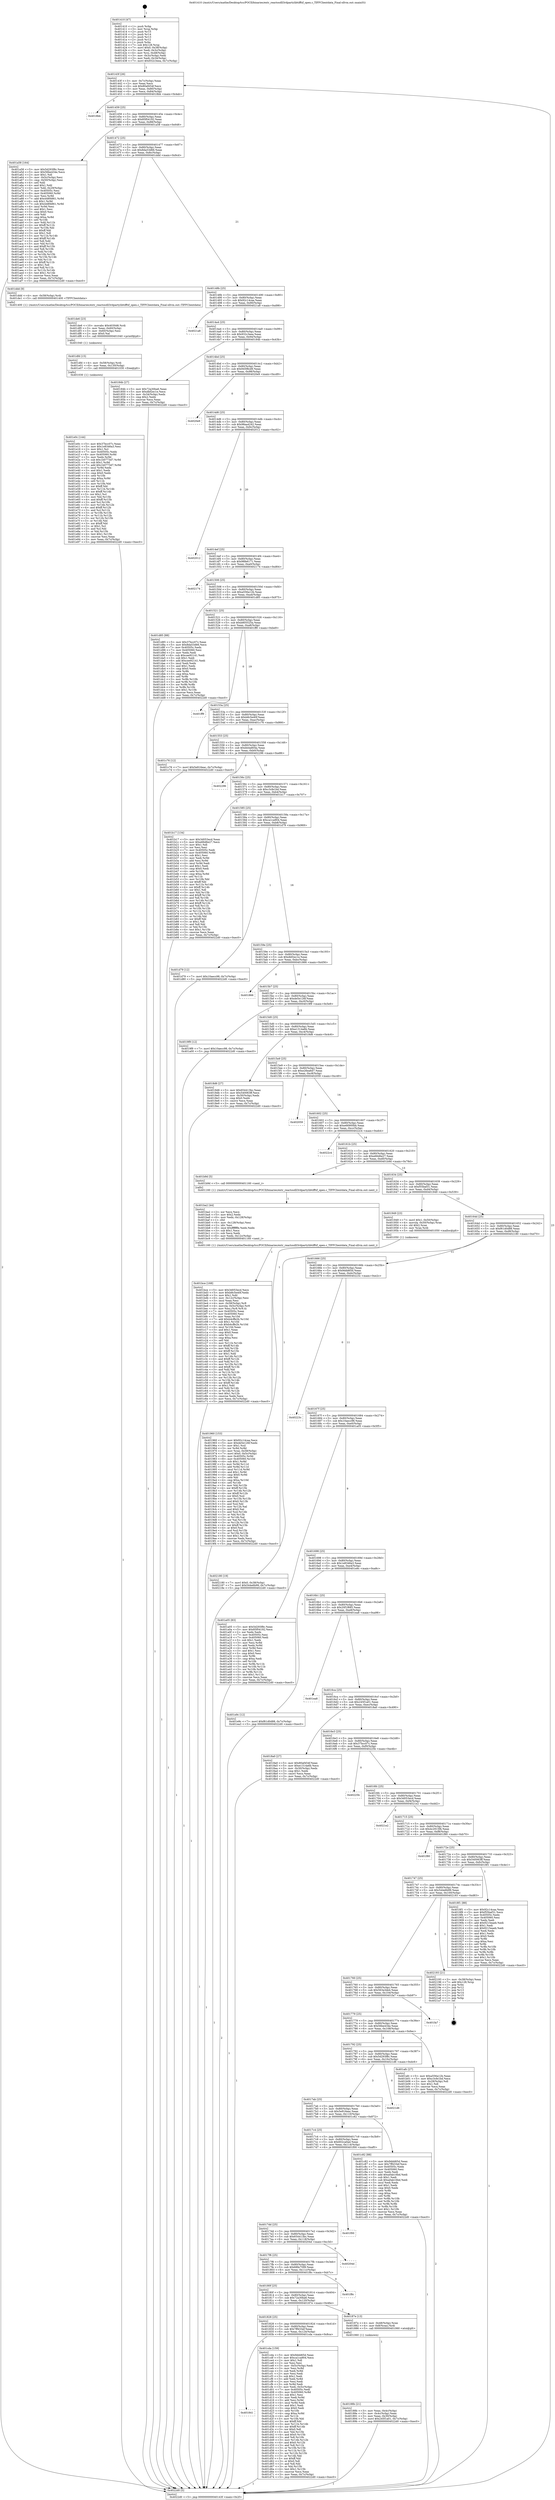 digraph "0x401410" {
  label = "0x401410 (/mnt/c/Users/mathe/Desktop/tcc/POCII/binaries/extr_reactosdll3rdpartylibtifftif_open.c_TIFFClientdata_Final-ollvm.out::main(0))"
  labelloc = "t"
  node[shape=record]

  Entry [label="",width=0.3,height=0.3,shape=circle,fillcolor=black,style=filled]
  "0x40143f" [label="{
     0x40143f [26]\l
     | [instrs]\l
     &nbsp;&nbsp;0x40143f \<+3\>: mov -0x7c(%rbp),%eax\l
     &nbsp;&nbsp;0x401442 \<+2\>: mov %eax,%ecx\l
     &nbsp;&nbsp;0x401444 \<+6\>: sub $0x80af454f,%ecx\l
     &nbsp;&nbsp;0x40144a \<+3\>: mov %eax,-0x80(%rbp)\l
     &nbsp;&nbsp;0x40144d \<+6\>: mov %ecx,-0x84(%rbp)\l
     &nbsp;&nbsp;0x401453 \<+6\>: je 00000000004018bb \<main+0x4ab\>\l
  }"]
  "0x4018bb" [label="{
     0x4018bb\l
  }", style=dashed]
  "0x401459" [label="{
     0x401459 [25]\l
     | [instrs]\l
     &nbsp;&nbsp;0x401459 \<+5\>: jmp 000000000040145e \<main+0x4e\>\l
     &nbsp;&nbsp;0x40145e \<+3\>: mov -0x80(%rbp),%eax\l
     &nbsp;&nbsp;0x401461 \<+5\>: sub $0x85f04192,%eax\l
     &nbsp;&nbsp;0x401466 \<+6\>: mov %eax,-0x88(%rbp)\l
     &nbsp;&nbsp;0x40146c \<+6\>: je 0000000000401a58 \<main+0x648\>\l
  }"]
  Exit [label="",width=0.3,height=0.3,shape=circle,fillcolor=black,style=filled,peripheries=2]
  "0x401a58" [label="{
     0x401a58 [164]\l
     | [instrs]\l
     &nbsp;&nbsp;0x401a58 \<+5\>: mov $0x5d293f8c,%eax\l
     &nbsp;&nbsp;0x401a5d \<+5\>: mov $0x56be434e,%ecx\l
     &nbsp;&nbsp;0x401a62 \<+2\>: mov $0x1,%dl\l
     &nbsp;&nbsp;0x401a64 \<+3\>: mov -0x5c(%rbp),%esi\l
     &nbsp;&nbsp;0x401a67 \<+3\>: cmp -0x50(%rbp),%esi\l
     &nbsp;&nbsp;0x401a6a \<+4\>: setl %dil\l
     &nbsp;&nbsp;0x401a6e \<+4\>: and $0x1,%dil\l
     &nbsp;&nbsp;0x401a72 \<+4\>: mov %dil,-0x29(%rbp)\l
     &nbsp;&nbsp;0x401a76 \<+7\>: mov 0x40505c,%esi\l
     &nbsp;&nbsp;0x401a7d \<+8\>: mov 0x405060,%r8d\l
     &nbsp;&nbsp;0x401a85 \<+3\>: mov %esi,%r9d\l
     &nbsp;&nbsp;0x401a88 \<+7\>: add $0x448f4861,%r9d\l
     &nbsp;&nbsp;0x401a8f \<+4\>: sub $0x1,%r9d\l
     &nbsp;&nbsp;0x401a93 \<+7\>: sub $0x448f4861,%r9d\l
     &nbsp;&nbsp;0x401a9a \<+4\>: imul %r9d,%esi\l
     &nbsp;&nbsp;0x401a9e \<+3\>: and $0x1,%esi\l
     &nbsp;&nbsp;0x401aa1 \<+3\>: cmp $0x0,%esi\l
     &nbsp;&nbsp;0x401aa4 \<+4\>: sete %dil\l
     &nbsp;&nbsp;0x401aa8 \<+4\>: cmp $0xa,%r8d\l
     &nbsp;&nbsp;0x401aac \<+4\>: setl %r10b\l
     &nbsp;&nbsp;0x401ab0 \<+3\>: mov %dil,%r11b\l
     &nbsp;&nbsp;0x401ab3 \<+4\>: xor $0xff,%r11b\l
     &nbsp;&nbsp;0x401ab7 \<+3\>: mov %r10b,%bl\l
     &nbsp;&nbsp;0x401aba \<+3\>: xor $0xff,%bl\l
     &nbsp;&nbsp;0x401abd \<+3\>: xor $0x1,%dl\l
     &nbsp;&nbsp;0x401ac0 \<+3\>: mov %r11b,%r14b\l
     &nbsp;&nbsp;0x401ac3 \<+4\>: and $0xff,%r14b\l
     &nbsp;&nbsp;0x401ac7 \<+3\>: and %dl,%dil\l
     &nbsp;&nbsp;0x401aca \<+3\>: mov %bl,%r15b\l
     &nbsp;&nbsp;0x401acd \<+4\>: and $0xff,%r15b\l
     &nbsp;&nbsp;0x401ad1 \<+3\>: and %dl,%r10b\l
     &nbsp;&nbsp;0x401ad4 \<+3\>: or %dil,%r14b\l
     &nbsp;&nbsp;0x401ad7 \<+3\>: or %r10b,%r15b\l
     &nbsp;&nbsp;0x401ada \<+3\>: xor %r15b,%r14b\l
     &nbsp;&nbsp;0x401add \<+3\>: or %bl,%r11b\l
     &nbsp;&nbsp;0x401ae0 \<+4\>: xor $0xff,%r11b\l
     &nbsp;&nbsp;0x401ae4 \<+3\>: or $0x1,%dl\l
     &nbsp;&nbsp;0x401ae7 \<+3\>: and %dl,%r11b\l
     &nbsp;&nbsp;0x401aea \<+3\>: or %r11b,%r14b\l
     &nbsp;&nbsp;0x401aed \<+4\>: test $0x1,%r14b\l
     &nbsp;&nbsp;0x401af1 \<+3\>: cmovne %ecx,%eax\l
     &nbsp;&nbsp;0x401af4 \<+3\>: mov %eax,-0x7c(%rbp)\l
     &nbsp;&nbsp;0x401af7 \<+5\>: jmp 00000000004022d0 \<main+0xec0\>\l
  }"]
  "0x401472" [label="{
     0x401472 [25]\l
     | [instrs]\l
     &nbsp;&nbsp;0x401472 \<+5\>: jmp 0000000000401477 \<main+0x67\>\l
     &nbsp;&nbsp;0x401477 \<+3\>: mov -0x80(%rbp),%eax\l
     &nbsp;&nbsp;0x40147a \<+5\>: sub $0x8da53d66,%eax\l
     &nbsp;&nbsp;0x40147f \<+6\>: mov %eax,-0x8c(%rbp)\l
     &nbsp;&nbsp;0x401485 \<+6\>: je 0000000000401ddd \<main+0x9cd\>\l
  }"]
  "0x401e0c" [label="{
     0x401e0c [144]\l
     | [instrs]\l
     &nbsp;&nbsp;0x401e0c \<+5\>: mov $0x37bcc07c,%eax\l
     &nbsp;&nbsp;0x401e11 \<+5\>: mov $0x1e8346a3,%esi\l
     &nbsp;&nbsp;0x401e16 \<+2\>: mov $0x1,%cl\l
     &nbsp;&nbsp;0x401e18 \<+7\>: mov 0x40505c,%edx\l
     &nbsp;&nbsp;0x401e1f \<+8\>: mov 0x405060,%r8d\l
     &nbsp;&nbsp;0x401e27 \<+3\>: mov %edx,%r9d\l
     &nbsp;&nbsp;0x401e2a \<+7\>: sub $0x1b0773d7,%r9d\l
     &nbsp;&nbsp;0x401e31 \<+4\>: sub $0x1,%r9d\l
     &nbsp;&nbsp;0x401e35 \<+7\>: add $0x1b0773d7,%r9d\l
     &nbsp;&nbsp;0x401e3c \<+4\>: imul %r9d,%edx\l
     &nbsp;&nbsp;0x401e40 \<+3\>: and $0x1,%edx\l
     &nbsp;&nbsp;0x401e43 \<+3\>: cmp $0x0,%edx\l
     &nbsp;&nbsp;0x401e46 \<+4\>: sete %r10b\l
     &nbsp;&nbsp;0x401e4a \<+4\>: cmp $0xa,%r8d\l
     &nbsp;&nbsp;0x401e4e \<+4\>: setl %r11b\l
     &nbsp;&nbsp;0x401e52 \<+3\>: mov %r10b,%bl\l
     &nbsp;&nbsp;0x401e55 \<+3\>: xor $0xff,%bl\l
     &nbsp;&nbsp;0x401e58 \<+3\>: mov %r11b,%r14b\l
     &nbsp;&nbsp;0x401e5b \<+4\>: xor $0xff,%r14b\l
     &nbsp;&nbsp;0x401e5f \<+3\>: xor $0x1,%cl\l
     &nbsp;&nbsp;0x401e62 \<+3\>: mov %bl,%r15b\l
     &nbsp;&nbsp;0x401e65 \<+4\>: and $0xff,%r15b\l
     &nbsp;&nbsp;0x401e69 \<+3\>: and %cl,%r10b\l
     &nbsp;&nbsp;0x401e6c \<+3\>: mov %r14b,%r12b\l
     &nbsp;&nbsp;0x401e6f \<+4\>: and $0xff,%r12b\l
     &nbsp;&nbsp;0x401e73 \<+3\>: and %cl,%r11b\l
     &nbsp;&nbsp;0x401e76 \<+3\>: or %r10b,%r15b\l
     &nbsp;&nbsp;0x401e79 \<+3\>: or %r11b,%r12b\l
     &nbsp;&nbsp;0x401e7c \<+3\>: xor %r12b,%r15b\l
     &nbsp;&nbsp;0x401e7f \<+3\>: or %r14b,%bl\l
     &nbsp;&nbsp;0x401e82 \<+3\>: xor $0xff,%bl\l
     &nbsp;&nbsp;0x401e85 \<+3\>: or $0x1,%cl\l
     &nbsp;&nbsp;0x401e88 \<+2\>: and %cl,%bl\l
     &nbsp;&nbsp;0x401e8a \<+3\>: or %bl,%r15b\l
     &nbsp;&nbsp;0x401e8d \<+4\>: test $0x1,%r15b\l
     &nbsp;&nbsp;0x401e91 \<+3\>: cmovne %esi,%eax\l
     &nbsp;&nbsp;0x401e94 \<+3\>: mov %eax,-0x7c(%rbp)\l
     &nbsp;&nbsp;0x401e97 \<+5\>: jmp 00000000004022d0 \<main+0xec0\>\l
  }"]
  "0x401ddd" [label="{
     0x401ddd [9]\l
     | [instrs]\l
     &nbsp;&nbsp;0x401ddd \<+4\>: mov -0x58(%rbp),%rdi\l
     &nbsp;&nbsp;0x401de1 \<+5\>: call 0000000000401400 \<TIFFClientdata\>\l
     | [calls]\l
     &nbsp;&nbsp;0x401400 \{1\} (/mnt/c/Users/mathe/Desktop/tcc/POCII/binaries/extr_reactosdll3rdpartylibtifftif_open.c_TIFFClientdata_Final-ollvm.out::TIFFClientdata)\l
  }"]
  "0x40148b" [label="{
     0x40148b [25]\l
     | [instrs]\l
     &nbsp;&nbsp;0x40148b \<+5\>: jmp 0000000000401490 \<main+0x80\>\l
     &nbsp;&nbsp;0x401490 \<+3\>: mov -0x80(%rbp),%eax\l
     &nbsp;&nbsp;0x401493 \<+5\>: sub $0x92c14caa,%eax\l
     &nbsp;&nbsp;0x401498 \<+6\>: mov %eax,-0x90(%rbp)\l
     &nbsp;&nbsp;0x40149e \<+6\>: je 00000000004021a8 \<main+0xd98\>\l
  }"]
  "0x401dfd" [label="{
     0x401dfd [15]\l
     | [instrs]\l
     &nbsp;&nbsp;0x401dfd \<+4\>: mov -0x58(%rbp),%rdi\l
     &nbsp;&nbsp;0x401e01 \<+6\>: mov %eax,-0x130(%rbp)\l
     &nbsp;&nbsp;0x401e07 \<+5\>: call 0000000000401030 \<free@plt\>\l
     | [calls]\l
     &nbsp;&nbsp;0x401030 \{1\} (unknown)\l
  }"]
  "0x4021a8" [label="{
     0x4021a8\l
  }", style=dashed]
  "0x4014a4" [label="{
     0x4014a4 [25]\l
     | [instrs]\l
     &nbsp;&nbsp;0x4014a4 \<+5\>: jmp 00000000004014a9 \<main+0x99\>\l
     &nbsp;&nbsp;0x4014a9 \<+3\>: mov -0x80(%rbp),%eax\l
     &nbsp;&nbsp;0x4014ac \<+5\>: sub $0x932c3eea,%eax\l
     &nbsp;&nbsp;0x4014b1 \<+6\>: mov %eax,-0x94(%rbp)\l
     &nbsp;&nbsp;0x4014b7 \<+6\>: je 000000000040184b \<main+0x43b\>\l
  }"]
  "0x401de6" [label="{
     0x401de6 [23]\l
     | [instrs]\l
     &nbsp;&nbsp;0x401de6 \<+10\>: movabs $0x4030d6,%rdi\l
     &nbsp;&nbsp;0x401df0 \<+3\>: mov %eax,-0x60(%rbp)\l
     &nbsp;&nbsp;0x401df3 \<+3\>: mov -0x60(%rbp),%esi\l
     &nbsp;&nbsp;0x401df6 \<+2\>: mov $0x0,%al\l
     &nbsp;&nbsp;0x401df8 \<+5\>: call 0000000000401040 \<printf@plt\>\l
     | [calls]\l
     &nbsp;&nbsp;0x401040 \{1\} (unknown)\l
  }"]
  "0x40184b" [label="{
     0x40184b [27]\l
     | [instrs]\l
     &nbsp;&nbsp;0x40184b \<+5\>: mov $0x72a30ba6,%eax\l
     &nbsp;&nbsp;0x401850 \<+5\>: mov $0xdbf2ec1e,%ecx\l
     &nbsp;&nbsp;0x401855 \<+3\>: mov -0x34(%rbp),%edx\l
     &nbsp;&nbsp;0x401858 \<+3\>: cmp $0x2,%edx\l
     &nbsp;&nbsp;0x40185b \<+3\>: cmovne %ecx,%eax\l
     &nbsp;&nbsp;0x40185e \<+3\>: mov %eax,-0x7c(%rbp)\l
     &nbsp;&nbsp;0x401861 \<+5\>: jmp 00000000004022d0 \<main+0xec0\>\l
  }"]
  "0x4014bd" [label="{
     0x4014bd [25]\l
     | [instrs]\l
     &nbsp;&nbsp;0x4014bd \<+5\>: jmp 00000000004014c2 \<main+0xb2\>\l
     &nbsp;&nbsp;0x4014c2 \<+3\>: mov -0x80(%rbp),%eax\l
     &nbsp;&nbsp;0x4014c5 \<+5\>: sub $0x945f8cd9,%eax\l
     &nbsp;&nbsp;0x4014ca \<+6\>: mov %eax,-0x98(%rbp)\l
     &nbsp;&nbsp;0x4014d0 \<+6\>: je 00000000004020e9 \<main+0xcd9\>\l
  }"]
  "0x4022d0" [label="{
     0x4022d0 [5]\l
     | [instrs]\l
     &nbsp;&nbsp;0x4022d0 \<+5\>: jmp 000000000040143f \<main+0x2f\>\l
  }"]
  "0x401410" [label="{
     0x401410 [47]\l
     | [instrs]\l
     &nbsp;&nbsp;0x401410 \<+1\>: push %rbp\l
     &nbsp;&nbsp;0x401411 \<+3\>: mov %rsp,%rbp\l
     &nbsp;&nbsp;0x401414 \<+2\>: push %r15\l
     &nbsp;&nbsp;0x401416 \<+2\>: push %r14\l
     &nbsp;&nbsp;0x401418 \<+2\>: push %r13\l
     &nbsp;&nbsp;0x40141a \<+2\>: push %r12\l
     &nbsp;&nbsp;0x40141c \<+1\>: push %rbx\l
     &nbsp;&nbsp;0x40141d \<+7\>: sub $0x128,%rsp\l
     &nbsp;&nbsp;0x401424 \<+7\>: movl $0x0,-0x38(%rbp)\l
     &nbsp;&nbsp;0x40142b \<+3\>: mov %edi,-0x3c(%rbp)\l
     &nbsp;&nbsp;0x40142e \<+4\>: mov %rsi,-0x48(%rbp)\l
     &nbsp;&nbsp;0x401432 \<+3\>: mov -0x3c(%rbp),%edi\l
     &nbsp;&nbsp;0x401435 \<+3\>: mov %edi,-0x34(%rbp)\l
     &nbsp;&nbsp;0x401438 \<+7\>: movl $0x932c3eea,-0x7c(%rbp)\l
  }"]
  "0x401841" [label="{
     0x401841\l
  }", style=dashed]
  "0x4020e9" [label="{
     0x4020e9\l
  }", style=dashed]
  "0x4014d6" [label="{
     0x4014d6 [25]\l
     | [instrs]\l
     &nbsp;&nbsp;0x4014d6 \<+5\>: jmp 00000000004014db \<main+0xcb\>\l
     &nbsp;&nbsp;0x4014db \<+3\>: mov -0x80(%rbp),%eax\l
     &nbsp;&nbsp;0x4014de \<+5\>: sub $0x98aa4242,%eax\l
     &nbsp;&nbsp;0x4014e3 \<+6\>: mov %eax,-0x9c(%rbp)\l
     &nbsp;&nbsp;0x4014e9 \<+6\>: je 0000000000402012 \<main+0xc02\>\l
  }"]
  "0x401cda" [label="{
     0x401cda [159]\l
     | [instrs]\l
     &nbsp;&nbsp;0x401cda \<+5\>: mov $0x9ddd65d,%eax\l
     &nbsp;&nbsp;0x401cdf \<+5\>: mov $0xca1ca904,%ecx\l
     &nbsp;&nbsp;0x401ce4 \<+2\>: mov $0x1,%dl\l
     &nbsp;&nbsp;0x401ce6 \<+2\>: xor %esi,%esi\l
     &nbsp;&nbsp;0x401ce8 \<+3\>: mov -0x5c(%rbp),%edi\l
     &nbsp;&nbsp;0x401ceb \<+3\>: mov %esi,%r8d\l
     &nbsp;&nbsp;0x401cee \<+3\>: sub %edi,%r8d\l
     &nbsp;&nbsp;0x401cf1 \<+2\>: mov %esi,%edi\l
     &nbsp;&nbsp;0x401cf3 \<+3\>: sub $0x1,%edi\l
     &nbsp;&nbsp;0x401cf6 \<+3\>: add %edi,%r8d\l
     &nbsp;&nbsp;0x401cf9 \<+2\>: mov %esi,%edi\l
     &nbsp;&nbsp;0x401cfb \<+3\>: sub %r8d,%edi\l
     &nbsp;&nbsp;0x401cfe \<+3\>: mov %edi,-0x5c(%rbp)\l
     &nbsp;&nbsp;0x401d01 \<+7\>: mov 0x40505c,%edi\l
     &nbsp;&nbsp;0x401d08 \<+8\>: mov 0x405060,%r8d\l
     &nbsp;&nbsp;0x401d10 \<+3\>: sub $0x1,%esi\l
     &nbsp;&nbsp;0x401d13 \<+3\>: mov %edi,%r9d\l
     &nbsp;&nbsp;0x401d16 \<+3\>: add %esi,%r9d\l
     &nbsp;&nbsp;0x401d19 \<+4\>: imul %r9d,%edi\l
     &nbsp;&nbsp;0x401d1d \<+3\>: and $0x1,%edi\l
     &nbsp;&nbsp;0x401d20 \<+3\>: cmp $0x0,%edi\l
     &nbsp;&nbsp;0x401d23 \<+4\>: sete %r10b\l
     &nbsp;&nbsp;0x401d27 \<+4\>: cmp $0xa,%r8d\l
     &nbsp;&nbsp;0x401d2b \<+4\>: setl %r11b\l
     &nbsp;&nbsp;0x401d2f \<+3\>: mov %r10b,%bl\l
     &nbsp;&nbsp;0x401d32 \<+3\>: xor $0xff,%bl\l
     &nbsp;&nbsp;0x401d35 \<+3\>: mov %r11b,%r14b\l
     &nbsp;&nbsp;0x401d38 \<+4\>: xor $0xff,%r14b\l
     &nbsp;&nbsp;0x401d3c \<+3\>: xor $0x0,%dl\l
     &nbsp;&nbsp;0x401d3f \<+3\>: mov %bl,%r15b\l
     &nbsp;&nbsp;0x401d42 \<+4\>: and $0x0,%r15b\l
     &nbsp;&nbsp;0x401d46 \<+3\>: and %dl,%r10b\l
     &nbsp;&nbsp;0x401d49 \<+3\>: mov %r14b,%r12b\l
     &nbsp;&nbsp;0x401d4c \<+4\>: and $0x0,%r12b\l
     &nbsp;&nbsp;0x401d50 \<+3\>: and %dl,%r11b\l
     &nbsp;&nbsp;0x401d53 \<+3\>: or %r10b,%r15b\l
     &nbsp;&nbsp;0x401d56 \<+3\>: or %r11b,%r12b\l
     &nbsp;&nbsp;0x401d59 \<+3\>: xor %r12b,%r15b\l
     &nbsp;&nbsp;0x401d5c \<+3\>: or %r14b,%bl\l
     &nbsp;&nbsp;0x401d5f \<+3\>: xor $0xff,%bl\l
     &nbsp;&nbsp;0x401d62 \<+3\>: or $0x0,%dl\l
     &nbsp;&nbsp;0x401d65 \<+2\>: and %dl,%bl\l
     &nbsp;&nbsp;0x401d67 \<+3\>: or %bl,%r15b\l
     &nbsp;&nbsp;0x401d6a \<+4\>: test $0x1,%r15b\l
     &nbsp;&nbsp;0x401d6e \<+3\>: cmovne %ecx,%eax\l
     &nbsp;&nbsp;0x401d71 \<+3\>: mov %eax,-0x7c(%rbp)\l
     &nbsp;&nbsp;0x401d74 \<+5\>: jmp 00000000004022d0 \<main+0xec0\>\l
  }"]
  "0x402012" [label="{
     0x402012\l
  }", style=dashed]
  "0x4014ef" [label="{
     0x4014ef [25]\l
     | [instrs]\l
     &nbsp;&nbsp;0x4014ef \<+5\>: jmp 00000000004014f4 \<main+0xe4\>\l
     &nbsp;&nbsp;0x4014f4 \<+3\>: mov -0x80(%rbp),%eax\l
     &nbsp;&nbsp;0x4014f7 \<+5\>: sub $0x98fe6171,%eax\l
     &nbsp;&nbsp;0x4014fc \<+6\>: mov %eax,-0xa0(%rbp)\l
     &nbsp;&nbsp;0x401502 \<+6\>: je 0000000000402174 \<main+0xd64\>\l
  }"]
  "0x401bce" [label="{
     0x401bce [168]\l
     | [instrs]\l
     &nbsp;&nbsp;0x401bce \<+5\>: mov $0x3d053ecd,%ecx\l
     &nbsp;&nbsp;0x401bd3 \<+5\>: mov $0xb8c5e40f,%edx\l
     &nbsp;&nbsp;0x401bd8 \<+3\>: mov $0x1,%dil\l
     &nbsp;&nbsp;0x401bdb \<+6\>: mov -0x12c(%rbp),%esi\l
     &nbsp;&nbsp;0x401be1 \<+3\>: imul %eax,%esi\l
     &nbsp;&nbsp;0x401be4 \<+4\>: mov -0x58(%rbp),%r8\l
     &nbsp;&nbsp;0x401be8 \<+4\>: movslq -0x5c(%rbp),%r9\l
     &nbsp;&nbsp;0x401bec \<+4\>: mov %esi,(%r8,%r9,4)\l
     &nbsp;&nbsp;0x401bf0 \<+7\>: mov 0x40505c,%eax\l
     &nbsp;&nbsp;0x401bf7 \<+7\>: mov 0x405060,%esi\l
     &nbsp;&nbsp;0x401bfe \<+3\>: mov %eax,%r10d\l
     &nbsp;&nbsp;0x401c01 \<+7\>: add $0xb4cffe2b,%r10d\l
     &nbsp;&nbsp;0x401c08 \<+4\>: sub $0x1,%r10d\l
     &nbsp;&nbsp;0x401c0c \<+7\>: sub $0xb4cffe2b,%r10d\l
     &nbsp;&nbsp;0x401c13 \<+4\>: imul %r10d,%eax\l
     &nbsp;&nbsp;0x401c17 \<+3\>: and $0x1,%eax\l
     &nbsp;&nbsp;0x401c1a \<+3\>: cmp $0x0,%eax\l
     &nbsp;&nbsp;0x401c1d \<+4\>: sete %r11b\l
     &nbsp;&nbsp;0x401c21 \<+3\>: cmp $0xa,%esi\l
     &nbsp;&nbsp;0x401c24 \<+3\>: setl %bl\l
     &nbsp;&nbsp;0x401c27 \<+3\>: mov %r11b,%r14b\l
     &nbsp;&nbsp;0x401c2a \<+4\>: xor $0xff,%r14b\l
     &nbsp;&nbsp;0x401c2e \<+3\>: mov %bl,%r15b\l
     &nbsp;&nbsp;0x401c31 \<+4\>: xor $0xff,%r15b\l
     &nbsp;&nbsp;0x401c35 \<+4\>: xor $0x1,%dil\l
     &nbsp;&nbsp;0x401c39 \<+3\>: mov %r14b,%r12b\l
     &nbsp;&nbsp;0x401c3c \<+4\>: and $0xff,%r12b\l
     &nbsp;&nbsp;0x401c40 \<+3\>: and %dil,%r11b\l
     &nbsp;&nbsp;0x401c43 \<+3\>: mov %r15b,%r13b\l
     &nbsp;&nbsp;0x401c46 \<+4\>: and $0xff,%r13b\l
     &nbsp;&nbsp;0x401c4a \<+3\>: and %dil,%bl\l
     &nbsp;&nbsp;0x401c4d \<+3\>: or %r11b,%r12b\l
     &nbsp;&nbsp;0x401c50 \<+3\>: or %bl,%r13b\l
     &nbsp;&nbsp;0x401c53 \<+3\>: xor %r13b,%r12b\l
     &nbsp;&nbsp;0x401c56 \<+3\>: or %r15b,%r14b\l
     &nbsp;&nbsp;0x401c59 \<+4\>: xor $0xff,%r14b\l
     &nbsp;&nbsp;0x401c5d \<+4\>: or $0x1,%dil\l
     &nbsp;&nbsp;0x401c61 \<+3\>: and %dil,%r14b\l
     &nbsp;&nbsp;0x401c64 \<+3\>: or %r14b,%r12b\l
     &nbsp;&nbsp;0x401c67 \<+4\>: test $0x1,%r12b\l
     &nbsp;&nbsp;0x401c6b \<+3\>: cmovne %edx,%ecx\l
     &nbsp;&nbsp;0x401c6e \<+3\>: mov %ecx,-0x7c(%rbp)\l
     &nbsp;&nbsp;0x401c71 \<+5\>: jmp 00000000004022d0 \<main+0xec0\>\l
  }"]
  "0x402174" [label="{
     0x402174\l
  }", style=dashed]
  "0x401508" [label="{
     0x401508 [25]\l
     | [instrs]\l
     &nbsp;&nbsp;0x401508 \<+5\>: jmp 000000000040150d \<main+0xfd\>\l
     &nbsp;&nbsp;0x40150d \<+3\>: mov -0x80(%rbp),%eax\l
     &nbsp;&nbsp;0x401510 \<+5\>: sub $0xa556a12b,%eax\l
     &nbsp;&nbsp;0x401515 \<+6\>: mov %eax,-0xa4(%rbp)\l
     &nbsp;&nbsp;0x40151b \<+6\>: je 0000000000401d85 \<main+0x975\>\l
  }"]
  "0x401ba2" [label="{
     0x401ba2 [44]\l
     | [instrs]\l
     &nbsp;&nbsp;0x401ba2 \<+2\>: xor %ecx,%ecx\l
     &nbsp;&nbsp;0x401ba4 \<+5\>: mov $0x2,%edx\l
     &nbsp;&nbsp;0x401ba9 \<+6\>: mov %edx,-0x128(%rbp)\l
     &nbsp;&nbsp;0x401baf \<+1\>: cltd\l
     &nbsp;&nbsp;0x401bb0 \<+6\>: mov -0x128(%rbp),%esi\l
     &nbsp;&nbsp;0x401bb6 \<+2\>: idiv %esi\l
     &nbsp;&nbsp;0x401bb8 \<+6\>: imul $0xfffffffe,%edx,%edx\l
     &nbsp;&nbsp;0x401bbe \<+3\>: sub $0x1,%ecx\l
     &nbsp;&nbsp;0x401bc1 \<+2\>: sub %ecx,%edx\l
     &nbsp;&nbsp;0x401bc3 \<+6\>: mov %edx,-0x12c(%rbp)\l
     &nbsp;&nbsp;0x401bc9 \<+5\>: call 0000000000401160 \<next_i\>\l
     | [calls]\l
     &nbsp;&nbsp;0x401160 \{1\} (/mnt/c/Users/mathe/Desktop/tcc/POCII/binaries/extr_reactosdll3rdpartylibtifftif_open.c_TIFFClientdata_Final-ollvm.out::next_i)\l
  }"]
  "0x401d85" [label="{
     0x401d85 [88]\l
     | [instrs]\l
     &nbsp;&nbsp;0x401d85 \<+5\>: mov $0x37bcc07c,%eax\l
     &nbsp;&nbsp;0x401d8a \<+5\>: mov $0x8da53d66,%ecx\l
     &nbsp;&nbsp;0x401d8f \<+7\>: mov 0x40505c,%edx\l
     &nbsp;&nbsp;0x401d96 \<+7\>: mov 0x405060,%esi\l
     &nbsp;&nbsp;0x401d9d \<+2\>: mov %edx,%edi\l
     &nbsp;&nbsp;0x401d9f \<+6\>: sub $0xcee92141,%edi\l
     &nbsp;&nbsp;0x401da5 \<+3\>: sub $0x1,%edi\l
     &nbsp;&nbsp;0x401da8 \<+6\>: add $0xcee92141,%edi\l
     &nbsp;&nbsp;0x401dae \<+3\>: imul %edi,%edx\l
     &nbsp;&nbsp;0x401db1 \<+3\>: and $0x1,%edx\l
     &nbsp;&nbsp;0x401db4 \<+3\>: cmp $0x0,%edx\l
     &nbsp;&nbsp;0x401db7 \<+4\>: sete %r8b\l
     &nbsp;&nbsp;0x401dbb \<+3\>: cmp $0xa,%esi\l
     &nbsp;&nbsp;0x401dbe \<+4\>: setl %r9b\l
     &nbsp;&nbsp;0x401dc2 \<+3\>: mov %r8b,%r10b\l
     &nbsp;&nbsp;0x401dc5 \<+3\>: and %r9b,%r10b\l
     &nbsp;&nbsp;0x401dc8 \<+3\>: xor %r9b,%r8b\l
     &nbsp;&nbsp;0x401dcb \<+3\>: or %r8b,%r10b\l
     &nbsp;&nbsp;0x401dce \<+4\>: test $0x1,%r10b\l
     &nbsp;&nbsp;0x401dd2 \<+3\>: cmovne %ecx,%eax\l
     &nbsp;&nbsp;0x401dd5 \<+3\>: mov %eax,-0x7c(%rbp)\l
     &nbsp;&nbsp;0x401dd8 \<+5\>: jmp 00000000004022d0 \<main+0xec0\>\l
  }"]
  "0x401521" [label="{
     0x401521 [25]\l
     | [instrs]\l
     &nbsp;&nbsp;0x401521 \<+5\>: jmp 0000000000401526 \<main+0x116\>\l
     &nbsp;&nbsp;0x401526 \<+3\>: mov -0x80(%rbp),%eax\l
     &nbsp;&nbsp;0x401529 \<+5\>: sub $0xb805525a,%eax\l
     &nbsp;&nbsp;0x40152e \<+6\>: mov %eax,-0xa8(%rbp)\l
     &nbsp;&nbsp;0x401534 \<+6\>: je 0000000000401ff9 \<main+0xbe9\>\l
  }"]
  "0x401960" [label="{
     0x401960 [153]\l
     | [instrs]\l
     &nbsp;&nbsp;0x401960 \<+5\>: mov $0x92c14caa,%ecx\l
     &nbsp;&nbsp;0x401965 \<+5\>: mov $0xde5e126f,%edx\l
     &nbsp;&nbsp;0x40196a \<+3\>: mov $0x1,%sil\l
     &nbsp;&nbsp;0x40196d \<+3\>: xor %r8d,%r8d\l
     &nbsp;&nbsp;0x401970 \<+4\>: mov %rax,-0x58(%rbp)\l
     &nbsp;&nbsp;0x401974 \<+7\>: movl $0x0,-0x5c(%rbp)\l
     &nbsp;&nbsp;0x40197b \<+8\>: mov 0x40505c,%r9d\l
     &nbsp;&nbsp;0x401983 \<+8\>: mov 0x405060,%r10d\l
     &nbsp;&nbsp;0x40198b \<+4\>: sub $0x1,%r8d\l
     &nbsp;&nbsp;0x40198f \<+3\>: mov %r9d,%r11d\l
     &nbsp;&nbsp;0x401992 \<+3\>: add %r8d,%r11d\l
     &nbsp;&nbsp;0x401995 \<+4\>: imul %r11d,%r9d\l
     &nbsp;&nbsp;0x401999 \<+4\>: and $0x1,%r9d\l
     &nbsp;&nbsp;0x40199d \<+4\>: cmp $0x0,%r9d\l
     &nbsp;&nbsp;0x4019a1 \<+3\>: sete %bl\l
     &nbsp;&nbsp;0x4019a4 \<+4\>: cmp $0xa,%r10d\l
     &nbsp;&nbsp;0x4019a8 \<+4\>: setl %r14b\l
     &nbsp;&nbsp;0x4019ac \<+3\>: mov %bl,%r15b\l
     &nbsp;&nbsp;0x4019af \<+4\>: xor $0xff,%r15b\l
     &nbsp;&nbsp;0x4019b3 \<+3\>: mov %r14b,%r12b\l
     &nbsp;&nbsp;0x4019b6 \<+4\>: xor $0xff,%r12b\l
     &nbsp;&nbsp;0x4019ba \<+4\>: xor $0x0,%sil\l
     &nbsp;&nbsp;0x4019be \<+3\>: mov %r15b,%r13b\l
     &nbsp;&nbsp;0x4019c1 \<+4\>: and $0x0,%r13b\l
     &nbsp;&nbsp;0x4019c5 \<+3\>: and %sil,%bl\l
     &nbsp;&nbsp;0x4019c8 \<+3\>: mov %r12b,%al\l
     &nbsp;&nbsp;0x4019cb \<+2\>: and $0x0,%al\l
     &nbsp;&nbsp;0x4019cd \<+3\>: and %sil,%r14b\l
     &nbsp;&nbsp;0x4019d0 \<+3\>: or %bl,%r13b\l
     &nbsp;&nbsp;0x4019d3 \<+3\>: or %r14b,%al\l
     &nbsp;&nbsp;0x4019d6 \<+3\>: xor %al,%r13b\l
     &nbsp;&nbsp;0x4019d9 \<+3\>: or %r12b,%r15b\l
     &nbsp;&nbsp;0x4019dc \<+4\>: xor $0xff,%r15b\l
     &nbsp;&nbsp;0x4019e0 \<+4\>: or $0x0,%sil\l
     &nbsp;&nbsp;0x4019e4 \<+3\>: and %sil,%r15b\l
     &nbsp;&nbsp;0x4019e7 \<+3\>: or %r15b,%r13b\l
     &nbsp;&nbsp;0x4019ea \<+4\>: test $0x1,%r13b\l
     &nbsp;&nbsp;0x4019ee \<+3\>: cmovne %edx,%ecx\l
     &nbsp;&nbsp;0x4019f1 \<+3\>: mov %ecx,-0x7c(%rbp)\l
     &nbsp;&nbsp;0x4019f4 \<+5\>: jmp 00000000004022d0 \<main+0xec0\>\l
  }"]
  "0x401ff9" [label="{
     0x401ff9\l
  }", style=dashed]
  "0x40153a" [label="{
     0x40153a [25]\l
     | [instrs]\l
     &nbsp;&nbsp;0x40153a \<+5\>: jmp 000000000040153f \<main+0x12f\>\l
     &nbsp;&nbsp;0x40153f \<+3\>: mov -0x80(%rbp),%eax\l
     &nbsp;&nbsp;0x401542 \<+5\>: sub $0xb8c5e40f,%eax\l
     &nbsp;&nbsp;0x401547 \<+6\>: mov %eax,-0xac(%rbp)\l
     &nbsp;&nbsp;0x40154d \<+6\>: je 0000000000401c76 \<main+0x866\>\l
  }"]
  "0x40188b" [label="{
     0x40188b [21]\l
     | [instrs]\l
     &nbsp;&nbsp;0x40188b \<+3\>: mov %eax,-0x4c(%rbp)\l
     &nbsp;&nbsp;0x40188e \<+3\>: mov -0x4c(%rbp),%eax\l
     &nbsp;&nbsp;0x401891 \<+3\>: mov %eax,-0x30(%rbp)\l
     &nbsp;&nbsp;0x401894 \<+7\>: movl $0x245f1a01,-0x7c(%rbp)\l
     &nbsp;&nbsp;0x40189b \<+5\>: jmp 00000000004022d0 \<main+0xec0\>\l
  }"]
  "0x401c76" [label="{
     0x401c76 [12]\l
     | [instrs]\l
     &nbsp;&nbsp;0x401c76 \<+7\>: movl $0x5e916eac,-0x7c(%rbp)\l
     &nbsp;&nbsp;0x401c7d \<+5\>: jmp 00000000004022d0 \<main+0xec0\>\l
  }"]
  "0x401553" [label="{
     0x401553 [25]\l
     | [instrs]\l
     &nbsp;&nbsp;0x401553 \<+5\>: jmp 0000000000401558 \<main+0x148\>\l
     &nbsp;&nbsp;0x401558 \<+3\>: mov -0x80(%rbp),%eax\l
     &nbsp;&nbsp;0x40155b \<+5\>: sub $0xbb4a804a,%eax\l
     &nbsp;&nbsp;0x401560 \<+6\>: mov %eax,-0xb0(%rbp)\l
     &nbsp;&nbsp;0x401566 \<+6\>: je 0000000000402296 \<main+0xe86\>\l
  }"]
  "0x401828" [label="{
     0x401828 [25]\l
     | [instrs]\l
     &nbsp;&nbsp;0x401828 \<+5\>: jmp 000000000040182d \<main+0x41d\>\l
     &nbsp;&nbsp;0x40182d \<+3\>: mov -0x80(%rbp),%eax\l
     &nbsp;&nbsp;0x401830 \<+5\>: sub $0x7ff433ef,%eax\l
     &nbsp;&nbsp;0x401835 \<+6\>: mov %eax,-0x124(%rbp)\l
     &nbsp;&nbsp;0x40183b \<+6\>: je 0000000000401cda \<main+0x8ca\>\l
  }"]
  "0x402296" [label="{
     0x402296\l
  }", style=dashed]
  "0x40156c" [label="{
     0x40156c [25]\l
     | [instrs]\l
     &nbsp;&nbsp;0x40156c \<+5\>: jmp 0000000000401571 \<main+0x161\>\l
     &nbsp;&nbsp;0x401571 \<+3\>: mov -0x80(%rbp),%eax\l
     &nbsp;&nbsp;0x401574 \<+5\>: sub $0xc3cfe1bd,%eax\l
     &nbsp;&nbsp;0x401579 \<+6\>: mov %eax,-0xb4(%rbp)\l
     &nbsp;&nbsp;0x40157f \<+6\>: je 0000000000401b17 \<main+0x707\>\l
  }"]
  "0x40187e" [label="{
     0x40187e [13]\l
     | [instrs]\l
     &nbsp;&nbsp;0x40187e \<+4\>: mov -0x48(%rbp),%rax\l
     &nbsp;&nbsp;0x401882 \<+4\>: mov 0x8(%rax),%rdi\l
     &nbsp;&nbsp;0x401886 \<+5\>: call 0000000000401060 \<atoi@plt\>\l
     | [calls]\l
     &nbsp;&nbsp;0x401060 \{1\} (unknown)\l
  }"]
  "0x401b17" [label="{
     0x401b17 [134]\l
     | [instrs]\l
     &nbsp;&nbsp;0x401b17 \<+5\>: mov $0x3d053ecd,%eax\l
     &nbsp;&nbsp;0x401b1c \<+5\>: mov $0xe66d6e27,%ecx\l
     &nbsp;&nbsp;0x401b21 \<+2\>: mov $0x1,%dl\l
     &nbsp;&nbsp;0x401b23 \<+2\>: xor %esi,%esi\l
     &nbsp;&nbsp;0x401b25 \<+7\>: mov 0x40505c,%edi\l
     &nbsp;&nbsp;0x401b2c \<+8\>: mov 0x405060,%r8d\l
     &nbsp;&nbsp;0x401b34 \<+3\>: sub $0x1,%esi\l
     &nbsp;&nbsp;0x401b37 \<+3\>: mov %edi,%r9d\l
     &nbsp;&nbsp;0x401b3a \<+3\>: add %esi,%r9d\l
     &nbsp;&nbsp;0x401b3d \<+4\>: imul %r9d,%edi\l
     &nbsp;&nbsp;0x401b41 \<+3\>: and $0x1,%edi\l
     &nbsp;&nbsp;0x401b44 \<+3\>: cmp $0x0,%edi\l
     &nbsp;&nbsp;0x401b47 \<+4\>: sete %r10b\l
     &nbsp;&nbsp;0x401b4b \<+4\>: cmp $0xa,%r8d\l
     &nbsp;&nbsp;0x401b4f \<+4\>: setl %r11b\l
     &nbsp;&nbsp;0x401b53 \<+3\>: mov %r10b,%bl\l
     &nbsp;&nbsp;0x401b56 \<+3\>: xor $0xff,%bl\l
     &nbsp;&nbsp;0x401b59 \<+3\>: mov %r11b,%r14b\l
     &nbsp;&nbsp;0x401b5c \<+4\>: xor $0xff,%r14b\l
     &nbsp;&nbsp;0x401b60 \<+3\>: xor $0x1,%dl\l
     &nbsp;&nbsp;0x401b63 \<+3\>: mov %bl,%r15b\l
     &nbsp;&nbsp;0x401b66 \<+4\>: and $0xff,%r15b\l
     &nbsp;&nbsp;0x401b6a \<+3\>: and %dl,%r10b\l
     &nbsp;&nbsp;0x401b6d \<+3\>: mov %r14b,%r12b\l
     &nbsp;&nbsp;0x401b70 \<+4\>: and $0xff,%r12b\l
     &nbsp;&nbsp;0x401b74 \<+3\>: and %dl,%r11b\l
     &nbsp;&nbsp;0x401b77 \<+3\>: or %r10b,%r15b\l
     &nbsp;&nbsp;0x401b7a \<+3\>: or %r11b,%r12b\l
     &nbsp;&nbsp;0x401b7d \<+3\>: xor %r12b,%r15b\l
     &nbsp;&nbsp;0x401b80 \<+3\>: or %r14b,%bl\l
     &nbsp;&nbsp;0x401b83 \<+3\>: xor $0xff,%bl\l
     &nbsp;&nbsp;0x401b86 \<+3\>: or $0x1,%dl\l
     &nbsp;&nbsp;0x401b89 \<+2\>: and %dl,%bl\l
     &nbsp;&nbsp;0x401b8b \<+3\>: or %bl,%r15b\l
     &nbsp;&nbsp;0x401b8e \<+4\>: test $0x1,%r15b\l
     &nbsp;&nbsp;0x401b92 \<+3\>: cmovne %ecx,%eax\l
     &nbsp;&nbsp;0x401b95 \<+3\>: mov %eax,-0x7c(%rbp)\l
     &nbsp;&nbsp;0x401b98 \<+5\>: jmp 00000000004022d0 \<main+0xec0\>\l
  }"]
  "0x401585" [label="{
     0x401585 [25]\l
     | [instrs]\l
     &nbsp;&nbsp;0x401585 \<+5\>: jmp 000000000040158a \<main+0x17a\>\l
     &nbsp;&nbsp;0x40158a \<+3\>: mov -0x80(%rbp),%eax\l
     &nbsp;&nbsp;0x40158d \<+5\>: sub $0xca1ca904,%eax\l
     &nbsp;&nbsp;0x401592 \<+6\>: mov %eax,-0xb8(%rbp)\l
     &nbsp;&nbsp;0x401598 \<+6\>: je 0000000000401d79 \<main+0x969\>\l
  }"]
  "0x40180f" [label="{
     0x40180f [25]\l
     | [instrs]\l
     &nbsp;&nbsp;0x40180f \<+5\>: jmp 0000000000401814 \<main+0x404\>\l
     &nbsp;&nbsp;0x401814 \<+3\>: mov -0x80(%rbp),%eax\l
     &nbsp;&nbsp;0x401817 \<+5\>: sub $0x72a30ba6,%eax\l
     &nbsp;&nbsp;0x40181c \<+6\>: mov %eax,-0x120(%rbp)\l
     &nbsp;&nbsp;0x401822 \<+6\>: je 000000000040187e \<main+0x46e\>\l
  }"]
  "0x401d79" [label="{
     0x401d79 [12]\l
     | [instrs]\l
     &nbsp;&nbsp;0x401d79 \<+7\>: movl $0x10aecc98,-0x7c(%rbp)\l
     &nbsp;&nbsp;0x401d80 \<+5\>: jmp 00000000004022d0 \<main+0xec0\>\l
  }"]
  "0x40159e" [label="{
     0x40159e [25]\l
     | [instrs]\l
     &nbsp;&nbsp;0x40159e \<+5\>: jmp 00000000004015a3 \<main+0x193\>\l
     &nbsp;&nbsp;0x4015a3 \<+3\>: mov -0x80(%rbp),%eax\l
     &nbsp;&nbsp;0x4015a6 \<+5\>: sub $0xdbf2ec1e,%eax\l
     &nbsp;&nbsp;0x4015ab \<+6\>: mov %eax,-0xbc(%rbp)\l
     &nbsp;&nbsp;0x4015b1 \<+6\>: je 0000000000401866 \<main+0x456\>\l
  }"]
  "0x401f8c" [label="{
     0x401f8c\l
  }", style=dashed]
  "0x401866" [label="{
     0x401866\l
  }", style=dashed]
  "0x4015b7" [label="{
     0x4015b7 [25]\l
     | [instrs]\l
     &nbsp;&nbsp;0x4015b7 \<+5\>: jmp 00000000004015bc \<main+0x1ac\>\l
     &nbsp;&nbsp;0x4015bc \<+3\>: mov -0x80(%rbp),%eax\l
     &nbsp;&nbsp;0x4015bf \<+5\>: sub $0xde5e126f,%eax\l
     &nbsp;&nbsp;0x4015c4 \<+6\>: mov %eax,-0xc0(%rbp)\l
     &nbsp;&nbsp;0x4015ca \<+6\>: je 00000000004019f9 \<main+0x5e9\>\l
  }"]
  "0x4017f6" [label="{
     0x4017f6 [25]\l
     | [instrs]\l
     &nbsp;&nbsp;0x4017f6 \<+5\>: jmp 00000000004017fb \<main+0x3eb\>\l
     &nbsp;&nbsp;0x4017fb \<+3\>: mov -0x80(%rbp),%eax\l
     &nbsp;&nbsp;0x4017fe \<+5\>: sub $0x68fa7599,%eax\l
     &nbsp;&nbsp;0x401803 \<+6\>: mov %eax,-0x11c(%rbp)\l
     &nbsp;&nbsp;0x401809 \<+6\>: je 0000000000401f8c \<main+0xb7c\>\l
  }"]
  "0x4019f9" [label="{
     0x4019f9 [12]\l
     | [instrs]\l
     &nbsp;&nbsp;0x4019f9 \<+7\>: movl $0x10aecc98,-0x7c(%rbp)\l
     &nbsp;&nbsp;0x401a00 \<+5\>: jmp 00000000004022d0 \<main+0xec0\>\l
  }"]
  "0x4015d0" [label="{
     0x4015d0 [25]\l
     | [instrs]\l
     &nbsp;&nbsp;0x4015d0 \<+5\>: jmp 00000000004015d5 \<main+0x1c5\>\l
     &nbsp;&nbsp;0x4015d5 \<+3\>: mov -0x80(%rbp),%eax\l
     &nbsp;&nbsp;0x4015d8 \<+5\>: sub $0xe1314a6b,%eax\l
     &nbsp;&nbsp;0x4015dd \<+6\>: mov %eax,-0xc4(%rbp)\l
     &nbsp;&nbsp;0x4015e3 \<+6\>: je 00000000004018d6 \<main+0x4c6\>\l
  }"]
  "0x40204d" [label="{
     0x40204d\l
  }", style=dashed]
  "0x4018d6" [label="{
     0x4018d6 [27]\l
     | [instrs]\l
     &nbsp;&nbsp;0x4018d6 \<+5\>: mov $0x654413bc,%eax\l
     &nbsp;&nbsp;0x4018db \<+5\>: mov $0x540063ff,%ecx\l
     &nbsp;&nbsp;0x4018e0 \<+3\>: mov -0x30(%rbp),%edx\l
     &nbsp;&nbsp;0x4018e3 \<+3\>: cmp $0x0,%edx\l
     &nbsp;&nbsp;0x4018e6 \<+3\>: cmove %ecx,%eax\l
     &nbsp;&nbsp;0x4018e9 \<+3\>: mov %eax,-0x7c(%rbp)\l
     &nbsp;&nbsp;0x4018ec \<+5\>: jmp 00000000004022d0 \<main+0xec0\>\l
  }"]
  "0x4015e9" [label="{
     0x4015e9 [25]\l
     | [instrs]\l
     &nbsp;&nbsp;0x4015e9 \<+5\>: jmp 00000000004015ee \<main+0x1de\>\l
     &nbsp;&nbsp;0x4015ee \<+3\>: mov -0x80(%rbp),%eax\l
     &nbsp;&nbsp;0x4015f1 \<+5\>: sub $0xe26ea6d7,%eax\l
     &nbsp;&nbsp;0x4015f6 \<+6\>: mov %eax,-0xc8(%rbp)\l
     &nbsp;&nbsp;0x4015fc \<+6\>: je 0000000000402059 \<main+0xc49\>\l
  }"]
  "0x4017dd" [label="{
     0x4017dd [25]\l
     | [instrs]\l
     &nbsp;&nbsp;0x4017dd \<+5\>: jmp 00000000004017e2 \<main+0x3d2\>\l
     &nbsp;&nbsp;0x4017e2 \<+3\>: mov -0x80(%rbp),%eax\l
     &nbsp;&nbsp;0x4017e5 \<+5\>: sub $0x654413bc,%eax\l
     &nbsp;&nbsp;0x4017ea \<+6\>: mov %eax,-0x118(%rbp)\l
     &nbsp;&nbsp;0x4017f0 \<+6\>: je 000000000040204d \<main+0xc3d\>\l
  }"]
  "0x402059" [label="{
     0x402059\l
  }", style=dashed]
  "0x401602" [label="{
     0x401602 [25]\l
     | [instrs]\l
     &nbsp;&nbsp;0x401602 \<+5\>: jmp 0000000000401607 \<main+0x1f7\>\l
     &nbsp;&nbsp;0x401607 \<+3\>: mov -0x80(%rbp),%eax\l
     &nbsp;&nbsp;0x40160a \<+5\>: sub $0xe66900bb,%eax\l
     &nbsp;&nbsp;0x40160f \<+6\>: mov %eax,-0xcc(%rbp)\l
     &nbsp;&nbsp;0x401615 \<+6\>: je 00000000004022c4 \<main+0xeb4\>\l
  }"]
  "0x401f00" [label="{
     0x401f00\l
  }", style=dashed]
  "0x4022c4" [label="{
     0x4022c4\l
  }", style=dashed]
  "0x40161b" [label="{
     0x40161b [25]\l
     | [instrs]\l
     &nbsp;&nbsp;0x40161b \<+5\>: jmp 0000000000401620 \<main+0x210\>\l
     &nbsp;&nbsp;0x401620 \<+3\>: mov -0x80(%rbp),%eax\l
     &nbsp;&nbsp;0x401623 \<+5\>: sub $0xe66d6e27,%eax\l
     &nbsp;&nbsp;0x401628 \<+6\>: mov %eax,-0xd0(%rbp)\l
     &nbsp;&nbsp;0x40162e \<+6\>: je 0000000000401b9d \<main+0x78d\>\l
  }"]
  "0x4017c4" [label="{
     0x4017c4 [25]\l
     | [instrs]\l
     &nbsp;&nbsp;0x4017c4 \<+5\>: jmp 00000000004017c9 \<main+0x3b9\>\l
     &nbsp;&nbsp;0x4017c9 \<+3\>: mov -0x80(%rbp),%eax\l
     &nbsp;&nbsp;0x4017cc \<+5\>: sub $0x602ca0ad,%eax\l
     &nbsp;&nbsp;0x4017d1 \<+6\>: mov %eax,-0x114(%rbp)\l
     &nbsp;&nbsp;0x4017d7 \<+6\>: je 0000000000401f00 \<main+0xaf0\>\l
  }"]
  "0x401b9d" [label="{
     0x401b9d [5]\l
     | [instrs]\l
     &nbsp;&nbsp;0x401b9d \<+5\>: call 0000000000401160 \<next_i\>\l
     | [calls]\l
     &nbsp;&nbsp;0x401160 \{1\} (/mnt/c/Users/mathe/Desktop/tcc/POCII/binaries/extr_reactosdll3rdpartylibtifftif_open.c_TIFFClientdata_Final-ollvm.out::next_i)\l
  }"]
  "0x401634" [label="{
     0x401634 [25]\l
     | [instrs]\l
     &nbsp;&nbsp;0x401634 \<+5\>: jmp 0000000000401639 \<main+0x229\>\l
     &nbsp;&nbsp;0x401639 \<+3\>: mov -0x80(%rbp),%eax\l
     &nbsp;&nbsp;0x40163c \<+5\>: sub $0xf55baf31,%eax\l
     &nbsp;&nbsp;0x401641 \<+6\>: mov %eax,-0xd4(%rbp)\l
     &nbsp;&nbsp;0x401647 \<+6\>: je 0000000000401949 \<main+0x539\>\l
  }"]
  "0x401c82" [label="{
     0x401c82 [88]\l
     | [instrs]\l
     &nbsp;&nbsp;0x401c82 \<+5\>: mov $0x9ddd65d,%eax\l
     &nbsp;&nbsp;0x401c87 \<+5\>: mov $0x7ff433ef,%ecx\l
     &nbsp;&nbsp;0x401c8c \<+7\>: mov 0x40505c,%edx\l
     &nbsp;&nbsp;0x401c93 \<+7\>: mov 0x405060,%esi\l
     &nbsp;&nbsp;0x401c9a \<+2\>: mov %edx,%edi\l
     &nbsp;&nbsp;0x401c9c \<+6\>: add $0xa0ab16bd,%edi\l
     &nbsp;&nbsp;0x401ca2 \<+3\>: sub $0x1,%edi\l
     &nbsp;&nbsp;0x401ca5 \<+6\>: sub $0xa0ab16bd,%edi\l
     &nbsp;&nbsp;0x401cab \<+3\>: imul %edi,%edx\l
     &nbsp;&nbsp;0x401cae \<+3\>: and $0x1,%edx\l
     &nbsp;&nbsp;0x401cb1 \<+3\>: cmp $0x0,%edx\l
     &nbsp;&nbsp;0x401cb4 \<+4\>: sete %r8b\l
     &nbsp;&nbsp;0x401cb8 \<+3\>: cmp $0xa,%esi\l
     &nbsp;&nbsp;0x401cbb \<+4\>: setl %r9b\l
     &nbsp;&nbsp;0x401cbf \<+3\>: mov %r8b,%r10b\l
     &nbsp;&nbsp;0x401cc2 \<+3\>: and %r9b,%r10b\l
     &nbsp;&nbsp;0x401cc5 \<+3\>: xor %r9b,%r8b\l
     &nbsp;&nbsp;0x401cc8 \<+3\>: or %r8b,%r10b\l
     &nbsp;&nbsp;0x401ccb \<+4\>: test $0x1,%r10b\l
     &nbsp;&nbsp;0x401ccf \<+3\>: cmovne %ecx,%eax\l
     &nbsp;&nbsp;0x401cd2 \<+3\>: mov %eax,-0x7c(%rbp)\l
     &nbsp;&nbsp;0x401cd5 \<+5\>: jmp 00000000004022d0 \<main+0xec0\>\l
  }"]
  "0x401949" [label="{
     0x401949 [23]\l
     | [instrs]\l
     &nbsp;&nbsp;0x401949 \<+7\>: movl $0x1,-0x50(%rbp)\l
     &nbsp;&nbsp;0x401950 \<+4\>: movslq -0x50(%rbp),%rax\l
     &nbsp;&nbsp;0x401954 \<+4\>: shl $0x2,%rax\l
     &nbsp;&nbsp;0x401958 \<+3\>: mov %rax,%rdi\l
     &nbsp;&nbsp;0x40195b \<+5\>: call 0000000000401050 \<malloc@plt\>\l
     | [calls]\l
     &nbsp;&nbsp;0x401050 \{1\} (unknown)\l
  }"]
  "0x40164d" [label="{
     0x40164d [25]\l
     | [instrs]\l
     &nbsp;&nbsp;0x40164d \<+5\>: jmp 0000000000401652 \<main+0x242\>\l
     &nbsp;&nbsp;0x401652 \<+3\>: mov -0x80(%rbp),%eax\l
     &nbsp;&nbsp;0x401655 \<+5\>: sub $0xf61d0d88,%eax\l
     &nbsp;&nbsp;0x40165a \<+6\>: mov %eax,-0xd8(%rbp)\l
     &nbsp;&nbsp;0x401660 \<+6\>: je 0000000000402180 \<main+0xd70\>\l
  }"]
  "0x4017ab" [label="{
     0x4017ab [25]\l
     | [instrs]\l
     &nbsp;&nbsp;0x4017ab \<+5\>: jmp 00000000004017b0 \<main+0x3a0\>\l
     &nbsp;&nbsp;0x4017b0 \<+3\>: mov -0x80(%rbp),%eax\l
     &nbsp;&nbsp;0x4017b3 \<+5\>: sub $0x5e916eac,%eax\l
     &nbsp;&nbsp;0x4017b8 \<+6\>: mov %eax,-0x110(%rbp)\l
     &nbsp;&nbsp;0x4017be \<+6\>: je 0000000000401c82 \<main+0x872\>\l
  }"]
  "0x402180" [label="{
     0x402180 [19]\l
     | [instrs]\l
     &nbsp;&nbsp;0x402180 \<+7\>: movl $0x0,-0x38(%rbp)\l
     &nbsp;&nbsp;0x402187 \<+7\>: movl $0x544e6b99,-0x7c(%rbp)\l
     &nbsp;&nbsp;0x40218e \<+5\>: jmp 00000000004022d0 \<main+0xec0\>\l
  }"]
  "0x401666" [label="{
     0x401666 [25]\l
     | [instrs]\l
     &nbsp;&nbsp;0x401666 \<+5\>: jmp 000000000040166b \<main+0x25b\>\l
     &nbsp;&nbsp;0x40166b \<+3\>: mov -0x80(%rbp),%eax\l
     &nbsp;&nbsp;0x40166e \<+5\>: sub $0x9ddd65d,%eax\l
     &nbsp;&nbsp;0x401673 \<+6\>: mov %eax,-0xdc(%rbp)\l
     &nbsp;&nbsp;0x401679 \<+6\>: je 000000000040223c \<main+0xe2c\>\l
  }"]
  "0x4021d6" [label="{
     0x4021d6\l
  }", style=dashed]
  "0x40223c" [label="{
     0x40223c\l
  }", style=dashed]
  "0x40167f" [label="{
     0x40167f [25]\l
     | [instrs]\l
     &nbsp;&nbsp;0x40167f \<+5\>: jmp 0000000000401684 \<main+0x274\>\l
     &nbsp;&nbsp;0x401684 \<+3\>: mov -0x80(%rbp),%eax\l
     &nbsp;&nbsp;0x401687 \<+5\>: sub $0x10aecc98,%eax\l
     &nbsp;&nbsp;0x40168c \<+6\>: mov %eax,-0xe0(%rbp)\l
     &nbsp;&nbsp;0x401692 \<+6\>: je 0000000000401a05 \<main+0x5f5\>\l
  }"]
  "0x401792" [label="{
     0x401792 [25]\l
     | [instrs]\l
     &nbsp;&nbsp;0x401792 \<+5\>: jmp 0000000000401797 \<main+0x387\>\l
     &nbsp;&nbsp;0x401797 \<+3\>: mov -0x80(%rbp),%eax\l
     &nbsp;&nbsp;0x40179a \<+5\>: sub $0x5d293f8c,%eax\l
     &nbsp;&nbsp;0x40179f \<+6\>: mov %eax,-0x10c(%rbp)\l
     &nbsp;&nbsp;0x4017a5 \<+6\>: je 00000000004021d6 \<main+0xdc6\>\l
  }"]
  "0x401a05" [label="{
     0x401a05 [83]\l
     | [instrs]\l
     &nbsp;&nbsp;0x401a05 \<+5\>: mov $0x5d293f8c,%eax\l
     &nbsp;&nbsp;0x401a0a \<+5\>: mov $0x85f04192,%ecx\l
     &nbsp;&nbsp;0x401a0f \<+2\>: xor %edx,%edx\l
     &nbsp;&nbsp;0x401a11 \<+7\>: mov 0x40505c,%esi\l
     &nbsp;&nbsp;0x401a18 \<+7\>: mov 0x405060,%edi\l
     &nbsp;&nbsp;0x401a1f \<+3\>: sub $0x1,%edx\l
     &nbsp;&nbsp;0x401a22 \<+3\>: mov %esi,%r8d\l
     &nbsp;&nbsp;0x401a25 \<+3\>: add %edx,%r8d\l
     &nbsp;&nbsp;0x401a28 \<+4\>: imul %r8d,%esi\l
     &nbsp;&nbsp;0x401a2c \<+3\>: and $0x1,%esi\l
     &nbsp;&nbsp;0x401a2f \<+3\>: cmp $0x0,%esi\l
     &nbsp;&nbsp;0x401a32 \<+4\>: sete %r9b\l
     &nbsp;&nbsp;0x401a36 \<+3\>: cmp $0xa,%edi\l
     &nbsp;&nbsp;0x401a39 \<+4\>: setl %r10b\l
     &nbsp;&nbsp;0x401a3d \<+3\>: mov %r9b,%r11b\l
     &nbsp;&nbsp;0x401a40 \<+3\>: and %r10b,%r11b\l
     &nbsp;&nbsp;0x401a43 \<+3\>: xor %r10b,%r9b\l
     &nbsp;&nbsp;0x401a46 \<+3\>: or %r9b,%r11b\l
     &nbsp;&nbsp;0x401a49 \<+4\>: test $0x1,%r11b\l
     &nbsp;&nbsp;0x401a4d \<+3\>: cmovne %ecx,%eax\l
     &nbsp;&nbsp;0x401a50 \<+3\>: mov %eax,-0x7c(%rbp)\l
     &nbsp;&nbsp;0x401a53 \<+5\>: jmp 00000000004022d0 \<main+0xec0\>\l
  }"]
  "0x401698" [label="{
     0x401698 [25]\l
     | [instrs]\l
     &nbsp;&nbsp;0x401698 \<+5\>: jmp 000000000040169d \<main+0x28d\>\l
     &nbsp;&nbsp;0x40169d \<+3\>: mov -0x80(%rbp),%eax\l
     &nbsp;&nbsp;0x4016a0 \<+5\>: sub $0x1e8346a3,%eax\l
     &nbsp;&nbsp;0x4016a5 \<+6\>: mov %eax,-0xe4(%rbp)\l
     &nbsp;&nbsp;0x4016ab \<+6\>: je 0000000000401e9c \<main+0xa8c\>\l
  }"]
  "0x401afc" [label="{
     0x401afc [27]\l
     | [instrs]\l
     &nbsp;&nbsp;0x401afc \<+5\>: mov $0xa556a12b,%eax\l
     &nbsp;&nbsp;0x401b01 \<+5\>: mov $0xc3cfe1bd,%ecx\l
     &nbsp;&nbsp;0x401b06 \<+3\>: mov -0x29(%rbp),%dl\l
     &nbsp;&nbsp;0x401b09 \<+3\>: test $0x1,%dl\l
     &nbsp;&nbsp;0x401b0c \<+3\>: cmovne %ecx,%eax\l
     &nbsp;&nbsp;0x401b0f \<+3\>: mov %eax,-0x7c(%rbp)\l
     &nbsp;&nbsp;0x401b12 \<+5\>: jmp 00000000004022d0 \<main+0xec0\>\l
  }"]
  "0x401e9c" [label="{
     0x401e9c [12]\l
     | [instrs]\l
     &nbsp;&nbsp;0x401e9c \<+7\>: movl $0xf61d0d88,-0x7c(%rbp)\l
     &nbsp;&nbsp;0x401ea3 \<+5\>: jmp 00000000004022d0 \<main+0xec0\>\l
  }"]
  "0x4016b1" [label="{
     0x4016b1 [25]\l
     | [instrs]\l
     &nbsp;&nbsp;0x4016b1 \<+5\>: jmp 00000000004016b6 \<main+0x2a6\>\l
     &nbsp;&nbsp;0x4016b6 \<+3\>: mov -0x80(%rbp),%eax\l
     &nbsp;&nbsp;0x4016b9 \<+5\>: sub $0x20f1f685,%eax\l
     &nbsp;&nbsp;0x4016be \<+6\>: mov %eax,-0xe8(%rbp)\l
     &nbsp;&nbsp;0x4016c4 \<+6\>: je 0000000000401ea8 \<main+0xa98\>\l
  }"]
  "0x401779" [label="{
     0x401779 [25]\l
     | [instrs]\l
     &nbsp;&nbsp;0x401779 \<+5\>: jmp 000000000040177e \<main+0x36e\>\l
     &nbsp;&nbsp;0x40177e \<+3\>: mov -0x80(%rbp),%eax\l
     &nbsp;&nbsp;0x401781 \<+5\>: sub $0x56be434e,%eax\l
     &nbsp;&nbsp;0x401786 \<+6\>: mov %eax,-0x108(%rbp)\l
     &nbsp;&nbsp;0x40178c \<+6\>: je 0000000000401afc \<main+0x6ec\>\l
  }"]
  "0x401ea8" [label="{
     0x401ea8\l
  }", style=dashed]
  "0x4016ca" [label="{
     0x4016ca [25]\l
     | [instrs]\l
     &nbsp;&nbsp;0x4016ca \<+5\>: jmp 00000000004016cf \<main+0x2bf\>\l
     &nbsp;&nbsp;0x4016cf \<+3\>: mov -0x80(%rbp),%eax\l
     &nbsp;&nbsp;0x4016d2 \<+5\>: sub $0x245f1a01,%eax\l
     &nbsp;&nbsp;0x4016d7 \<+6\>: mov %eax,-0xec(%rbp)\l
     &nbsp;&nbsp;0x4016dd \<+6\>: je 00000000004018a0 \<main+0x490\>\l
  }"]
  "0x401fa7" [label="{
     0x401fa7\l
  }", style=dashed]
  "0x4018a0" [label="{
     0x4018a0 [27]\l
     | [instrs]\l
     &nbsp;&nbsp;0x4018a0 \<+5\>: mov $0x80af454f,%eax\l
     &nbsp;&nbsp;0x4018a5 \<+5\>: mov $0xe1314a6b,%ecx\l
     &nbsp;&nbsp;0x4018aa \<+3\>: mov -0x30(%rbp),%edx\l
     &nbsp;&nbsp;0x4018ad \<+3\>: cmp $0x1,%edx\l
     &nbsp;&nbsp;0x4018b0 \<+3\>: cmovl %ecx,%eax\l
     &nbsp;&nbsp;0x4018b3 \<+3\>: mov %eax,-0x7c(%rbp)\l
     &nbsp;&nbsp;0x4018b6 \<+5\>: jmp 00000000004022d0 \<main+0xec0\>\l
  }"]
  "0x4016e3" [label="{
     0x4016e3 [25]\l
     | [instrs]\l
     &nbsp;&nbsp;0x4016e3 \<+5\>: jmp 00000000004016e8 \<main+0x2d8\>\l
     &nbsp;&nbsp;0x4016e8 \<+3\>: mov -0x80(%rbp),%eax\l
     &nbsp;&nbsp;0x4016eb \<+5\>: sub $0x37bcc07c,%eax\l
     &nbsp;&nbsp;0x4016f0 \<+6\>: mov %eax,-0xf0(%rbp)\l
     &nbsp;&nbsp;0x4016f6 \<+6\>: je 000000000040225b \<main+0xe4b\>\l
  }"]
  "0x401760" [label="{
     0x401760 [25]\l
     | [instrs]\l
     &nbsp;&nbsp;0x401760 \<+5\>: jmp 0000000000401765 \<main+0x355\>\l
     &nbsp;&nbsp;0x401765 \<+3\>: mov -0x80(%rbp),%eax\l
     &nbsp;&nbsp;0x401768 \<+5\>: sub $0x563a3de4,%eax\l
     &nbsp;&nbsp;0x40176d \<+6\>: mov %eax,-0x104(%rbp)\l
     &nbsp;&nbsp;0x401773 \<+6\>: je 0000000000401fa7 \<main+0xb97\>\l
  }"]
  "0x40225b" [label="{
     0x40225b\l
  }", style=dashed]
  "0x4016fc" [label="{
     0x4016fc [25]\l
     | [instrs]\l
     &nbsp;&nbsp;0x4016fc \<+5\>: jmp 0000000000401701 \<main+0x2f1\>\l
     &nbsp;&nbsp;0x401701 \<+3\>: mov -0x80(%rbp),%eax\l
     &nbsp;&nbsp;0x401704 \<+5\>: sub $0x3d053ecd,%eax\l
     &nbsp;&nbsp;0x401709 \<+6\>: mov %eax,-0xf4(%rbp)\l
     &nbsp;&nbsp;0x40170f \<+6\>: je 00000000004021e2 \<main+0xdd2\>\l
  }"]
  "0x402193" [label="{
     0x402193 [21]\l
     | [instrs]\l
     &nbsp;&nbsp;0x402193 \<+3\>: mov -0x38(%rbp),%eax\l
     &nbsp;&nbsp;0x402196 \<+7\>: add $0x128,%rsp\l
     &nbsp;&nbsp;0x40219d \<+1\>: pop %rbx\l
     &nbsp;&nbsp;0x40219e \<+2\>: pop %r12\l
     &nbsp;&nbsp;0x4021a0 \<+2\>: pop %r13\l
     &nbsp;&nbsp;0x4021a2 \<+2\>: pop %r14\l
     &nbsp;&nbsp;0x4021a4 \<+2\>: pop %r15\l
     &nbsp;&nbsp;0x4021a6 \<+1\>: pop %rbp\l
     &nbsp;&nbsp;0x4021a7 \<+1\>: ret\l
  }"]
  "0x4021e2" [label="{
     0x4021e2\l
  }", style=dashed]
  "0x401715" [label="{
     0x401715 [25]\l
     | [instrs]\l
     &nbsp;&nbsp;0x401715 \<+5\>: jmp 000000000040171a \<main+0x30a\>\l
     &nbsp;&nbsp;0x40171a \<+3\>: mov -0x80(%rbp),%eax\l
     &nbsp;&nbsp;0x40171d \<+5\>: sub $0x4c2915fb,%eax\l
     &nbsp;&nbsp;0x401722 \<+6\>: mov %eax,-0xf8(%rbp)\l
     &nbsp;&nbsp;0x401728 \<+6\>: je 0000000000401f80 \<main+0xb70\>\l
  }"]
  "0x401747" [label="{
     0x401747 [25]\l
     | [instrs]\l
     &nbsp;&nbsp;0x401747 \<+5\>: jmp 000000000040174c \<main+0x33c\>\l
     &nbsp;&nbsp;0x40174c \<+3\>: mov -0x80(%rbp),%eax\l
     &nbsp;&nbsp;0x40174f \<+5\>: sub $0x544e6b99,%eax\l
     &nbsp;&nbsp;0x401754 \<+6\>: mov %eax,-0x100(%rbp)\l
     &nbsp;&nbsp;0x40175a \<+6\>: je 0000000000402193 \<main+0xd83\>\l
  }"]
  "0x401f80" [label="{
     0x401f80\l
  }", style=dashed]
  "0x40172e" [label="{
     0x40172e [25]\l
     | [instrs]\l
     &nbsp;&nbsp;0x40172e \<+5\>: jmp 0000000000401733 \<main+0x323\>\l
     &nbsp;&nbsp;0x401733 \<+3\>: mov -0x80(%rbp),%eax\l
     &nbsp;&nbsp;0x401736 \<+5\>: sub $0x540063ff,%eax\l
     &nbsp;&nbsp;0x40173b \<+6\>: mov %eax,-0xfc(%rbp)\l
     &nbsp;&nbsp;0x401741 \<+6\>: je 00000000004018f1 \<main+0x4e1\>\l
  }"]
  "0x4018f1" [label="{
     0x4018f1 [88]\l
     | [instrs]\l
     &nbsp;&nbsp;0x4018f1 \<+5\>: mov $0x92c14caa,%eax\l
     &nbsp;&nbsp;0x4018f6 \<+5\>: mov $0xf55baf31,%ecx\l
     &nbsp;&nbsp;0x4018fb \<+7\>: mov 0x40505c,%edx\l
     &nbsp;&nbsp;0x401902 \<+7\>: mov 0x405060,%esi\l
     &nbsp;&nbsp;0x401909 \<+2\>: mov %edx,%edi\l
     &nbsp;&nbsp;0x40190b \<+6\>: add $0x9215eaeb,%edi\l
     &nbsp;&nbsp;0x401911 \<+3\>: sub $0x1,%edi\l
     &nbsp;&nbsp;0x401914 \<+6\>: sub $0x9215eaeb,%edi\l
     &nbsp;&nbsp;0x40191a \<+3\>: imul %edi,%edx\l
     &nbsp;&nbsp;0x40191d \<+3\>: and $0x1,%edx\l
     &nbsp;&nbsp;0x401920 \<+3\>: cmp $0x0,%edx\l
     &nbsp;&nbsp;0x401923 \<+4\>: sete %r8b\l
     &nbsp;&nbsp;0x401927 \<+3\>: cmp $0xa,%esi\l
     &nbsp;&nbsp;0x40192a \<+4\>: setl %r9b\l
     &nbsp;&nbsp;0x40192e \<+3\>: mov %r8b,%r10b\l
     &nbsp;&nbsp;0x401931 \<+3\>: and %r9b,%r10b\l
     &nbsp;&nbsp;0x401934 \<+3\>: xor %r9b,%r8b\l
     &nbsp;&nbsp;0x401937 \<+3\>: or %r8b,%r10b\l
     &nbsp;&nbsp;0x40193a \<+4\>: test $0x1,%r10b\l
     &nbsp;&nbsp;0x40193e \<+3\>: cmovne %ecx,%eax\l
     &nbsp;&nbsp;0x401941 \<+3\>: mov %eax,-0x7c(%rbp)\l
     &nbsp;&nbsp;0x401944 \<+5\>: jmp 00000000004022d0 \<main+0xec0\>\l
  }"]
  Entry -> "0x401410" [label=" 1"]
  "0x40143f" -> "0x4018bb" [label=" 0"]
  "0x40143f" -> "0x401459" [label=" 24"]
  "0x402193" -> Exit [label=" 1"]
  "0x401459" -> "0x401a58" [label=" 2"]
  "0x401459" -> "0x401472" [label=" 22"]
  "0x402180" -> "0x4022d0" [label=" 1"]
  "0x401472" -> "0x401ddd" [label=" 1"]
  "0x401472" -> "0x40148b" [label=" 21"]
  "0x401e9c" -> "0x4022d0" [label=" 1"]
  "0x40148b" -> "0x4021a8" [label=" 0"]
  "0x40148b" -> "0x4014a4" [label=" 21"]
  "0x401e0c" -> "0x4022d0" [label=" 1"]
  "0x4014a4" -> "0x40184b" [label=" 1"]
  "0x4014a4" -> "0x4014bd" [label=" 20"]
  "0x40184b" -> "0x4022d0" [label=" 1"]
  "0x401410" -> "0x40143f" [label=" 1"]
  "0x4022d0" -> "0x40143f" [label=" 23"]
  "0x401dfd" -> "0x401e0c" [label=" 1"]
  "0x4014bd" -> "0x4020e9" [label=" 0"]
  "0x4014bd" -> "0x4014d6" [label=" 20"]
  "0x401de6" -> "0x401dfd" [label=" 1"]
  "0x4014d6" -> "0x402012" [label=" 0"]
  "0x4014d6" -> "0x4014ef" [label=" 20"]
  "0x401ddd" -> "0x401de6" [label=" 1"]
  "0x4014ef" -> "0x402174" [label=" 0"]
  "0x4014ef" -> "0x401508" [label=" 20"]
  "0x401d79" -> "0x4022d0" [label=" 1"]
  "0x401508" -> "0x401d85" [label=" 1"]
  "0x401508" -> "0x401521" [label=" 19"]
  "0x401cda" -> "0x4022d0" [label=" 1"]
  "0x401521" -> "0x401ff9" [label=" 0"]
  "0x401521" -> "0x40153a" [label=" 19"]
  "0x401828" -> "0x401841" [label=" 0"]
  "0x40153a" -> "0x401c76" [label=" 1"]
  "0x40153a" -> "0x401553" [label=" 18"]
  "0x401828" -> "0x401cda" [label=" 1"]
  "0x401553" -> "0x402296" [label=" 0"]
  "0x401553" -> "0x40156c" [label=" 18"]
  "0x401d85" -> "0x4022d0" [label=" 1"]
  "0x40156c" -> "0x401b17" [label=" 1"]
  "0x40156c" -> "0x401585" [label=" 17"]
  "0x401c82" -> "0x4022d0" [label=" 1"]
  "0x401585" -> "0x401d79" [label=" 1"]
  "0x401585" -> "0x40159e" [label=" 16"]
  "0x401bce" -> "0x4022d0" [label=" 1"]
  "0x40159e" -> "0x401866" [label=" 0"]
  "0x40159e" -> "0x4015b7" [label=" 16"]
  "0x401ba2" -> "0x401bce" [label=" 1"]
  "0x4015b7" -> "0x4019f9" [label=" 1"]
  "0x4015b7" -> "0x4015d0" [label=" 15"]
  "0x401b17" -> "0x4022d0" [label=" 1"]
  "0x4015d0" -> "0x4018d6" [label=" 1"]
  "0x4015d0" -> "0x4015e9" [label=" 14"]
  "0x401afc" -> "0x4022d0" [label=" 2"]
  "0x4015e9" -> "0x402059" [label=" 0"]
  "0x4015e9" -> "0x401602" [label=" 14"]
  "0x401a05" -> "0x4022d0" [label=" 2"]
  "0x401602" -> "0x4022c4" [label=" 0"]
  "0x401602" -> "0x40161b" [label=" 14"]
  "0x4019f9" -> "0x4022d0" [label=" 1"]
  "0x40161b" -> "0x401b9d" [label=" 1"]
  "0x40161b" -> "0x401634" [label=" 13"]
  "0x401949" -> "0x401960" [label=" 1"]
  "0x401634" -> "0x401949" [label=" 1"]
  "0x401634" -> "0x40164d" [label=" 12"]
  "0x4018f1" -> "0x4022d0" [label=" 1"]
  "0x40164d" -> "0x402180" [label=" 1"]
  "0x40164d" -> "0x401666" [label=" 11"]
  "0x4018a0" -> "0x4022d0" [label=" 1"]
  "0x401666" -> "0x40223c" [label=" 0"]
  "0x401666" -> "0x40167f" [label=" 11"]
  "0x40188b" -> "0x4022d0" [label=" 1"]
  "0x40167f" -> "0x401a05" [label=" 2"]
  "0x40167f" -> "0x401698" [label=" 9"]
  "0x40180f" -> "0x401828" [label=" 1"]
  "0x401698" -> "0x401e9c" [label=" 1"]
  "0x401698" -> "0x4016b1" [label=" 8"]
  "0x40180f" -> "0x40187e" [label=" 1"]
  "0x4016b1" -> "0x401ea8" [label=" 0"]
  "0x4016b1" -> "0x4016ca" [label=" 8"]
  "0x4017f6" -> "0x40180f" [label=" 2"]
  "0x4016ca" -> "0x4018a0" [label=" 1"]
  "0x4016ca" -> "0x4016e3" [label=" 7"]
  "0x4017f6" -> "0x401f8c" [label=" 0"]
  "0x4016e3" -> "0x40225b" [label=" 0"]
  "0x4016e3" -> "0x4016fc" [label=" 7"]
  "0x4017dd" -> "0x4017f6" [label=" 2"]
  "0x4016fc" -> "0x4021e2" [label=" 0"]
  "0x4016fc" -> "0x401715" [label=" 7"]
  "0x4017dd" -> "0x40204d" [label=" 0"]
  "0x401715" -> "0x401f80" [label=" 0"]
  "0x401715" -> "0x40172e" [label=" 7"]
  "0x4017c4" -> "0x4017dd" [label=" 2"]
  "0x40172e" -> "0x4018f1" [label=" 1"]
  "0x40172e" -> "0x401747" [label=" 6"]
  "0x401a58" -> "0x4022d0" [label=" 2"]
  "0x401747" -> "0x402193" [label=" 1"]
  "0x401747" -> "0x401760" [label=" 5"]
  "0x401b9d" -> "0x401ba2" [label=" 1"]
  "0x401760" -> "0x401fa7" [label=" 0"]
  "0x401760" -> "0x401779" [label=" 5"]
  "0x401c76" -> "0x4022d0" [label=" 1"]
  "0x401779" -> "0x401afc" [label=" 2"]
  "0x401779" -> "0x401792" [label=" 3"]
  "0x40187e" -> "0x40188b" [label=" 1"]
  "0x401792" -> "0x4021d6" [label=" 0"]
  "0x401792" -> "0x4017ab" [label=" 3"]
  "0x4018d6" -> "0x4022d0" [label=" 1"]
  "0x4017ab" -> "0x401c82" [label=" 1"]
  "0x4017ab" -> "0x4017c4" [label=" 2"]
  "0x401960" -> "0x4022d0" [label=" 1"]
  "0x4017c4" -> "0x401f00" [label=" 0"]
}
